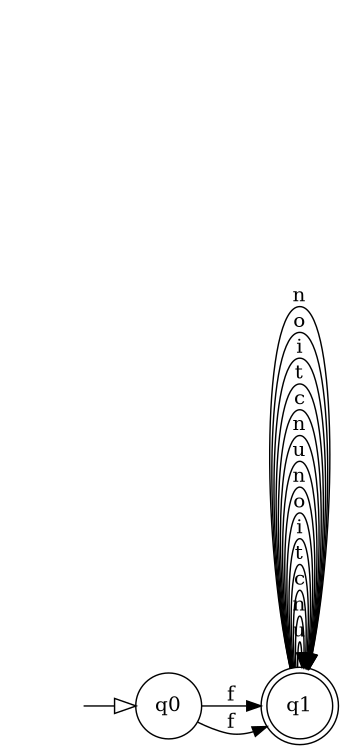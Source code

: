 digraph x {
	rankdir=LR size="8,5"
	node [shape=circle]
	q0
	node [shape=doublecircle]
	q1
	q1
	q1
	q1
	q1
	q1
	q1
	q1
	q1
	q1
	q1
	q1
	q1
	q1
	q1
	q1
	q0 -> q1 [label=f]
	q0 -> q1 [label=f]
	q1 -> q1 [label=u]
	q1 -> q1 [label=n]
	q1 -> q1 [label=c]
	q1 -> q1 [label=t]
	q1 -> q1 [label=i]
	q1 -> q1 [label=o]
	q1 -> q1 [label=n]
	q1 -> q1 [label=u]
	q1 -> q1 [label=n]
	q1 -> q1 [label=c]
	q1 -> q1 [label=t]
	q1 -> q1 [label=i]
	q1 -> q1 [label=o]
	q1 -> q1 [label=n]
	node [shape=none]
	edge [arrowhead=empty arrowsize=1.5]
	"" -> q0
}
